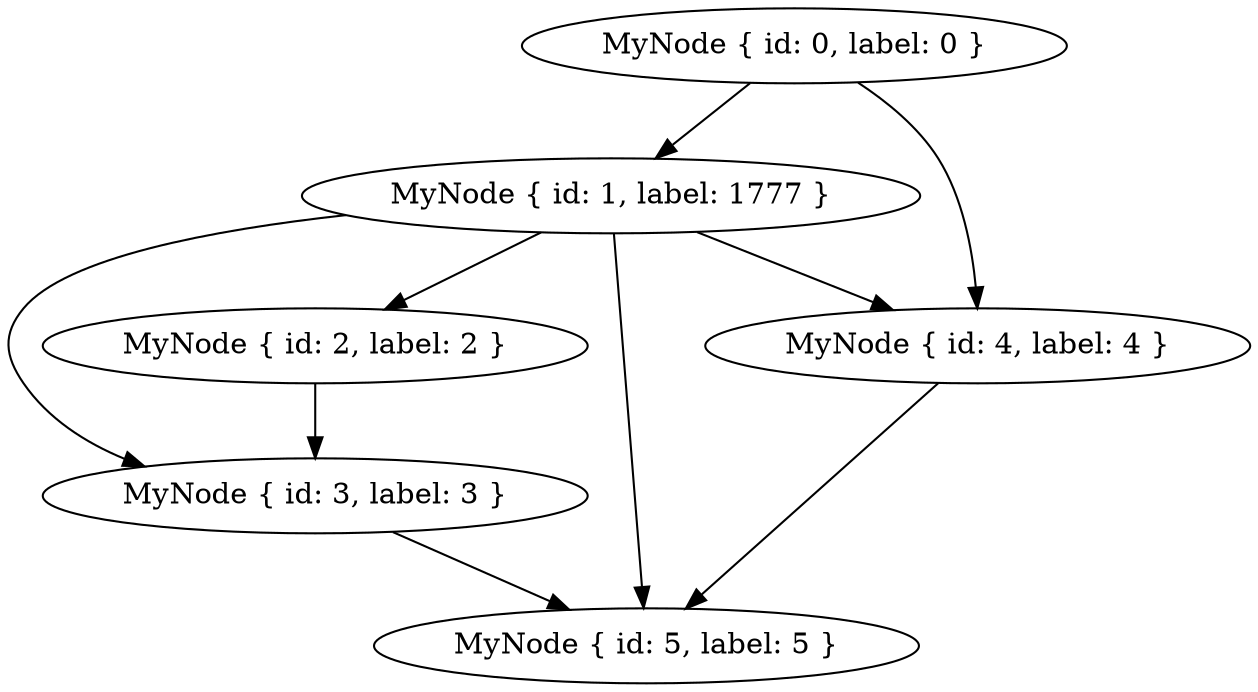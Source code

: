 digraph {
    0 [ label = "MyNode { id: 0, label: 0 }" ]
    1 [ label = "MyNode { id: 1, label: 1777 }" ]
    2 [ label = "MyNode { id: 2, label: 2 }" ]
    3 [ label = "MyNode { id: 3, label: 3 }" ]
    4 [ label = "MyNode { id: 4, label: 4 }" ]
    5 [ label = "MyNode { id: 5, label: 5 }" ]
    0 -> 1 [ ]
    2 -> 3 [ ]
    1 -> 3 [ ]
    0 -> 4 [ ]
    1 -> 2 [ ]
    1 -> 5 [ ]
    1 -> 4 [ ]
    4 -> 5 [ ]
    3 -> 5 [ ]
}
